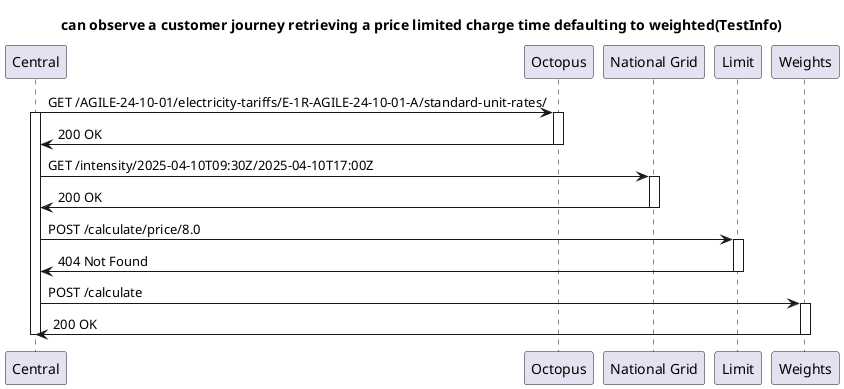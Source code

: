 @startuml
title can observe a customer journey retrieving a price limited charge time defaulting to weighted(TestInfo)
participant "Central"
participant "Octopus"
participant "National Grid"
participant "Limit"
participant "Weights"
"Central" -> "Octopus": GET /AGILE-24-10-01/electricity-tariffs/E-1R-AGILE-24-10-01-A/standard-unit-rates/
activate "Central"
activate "Octopus"
"Octopus" -> "Central": 200 OK
deactivate "Octopus"

"Central" -> "National Grid": GET /intensity/2025-04-10T09:30Z/2025-04-10T17:00Z

activate "National Grid"
"National Grid" -> "Central": 200 OK
deactivate "National Grid"

"Central" -> "Limit": POST /calculate/price/8.0

activate "Limit"
"Limit" -> "Central": 404 Not Found
deactivate "Limit"

"Central" -> "Weights": POST /calculate

activate "Weights"
"Weights" -> "Central": 200 OK
deactivate "Weights"
deactivate "Central"
@enduml